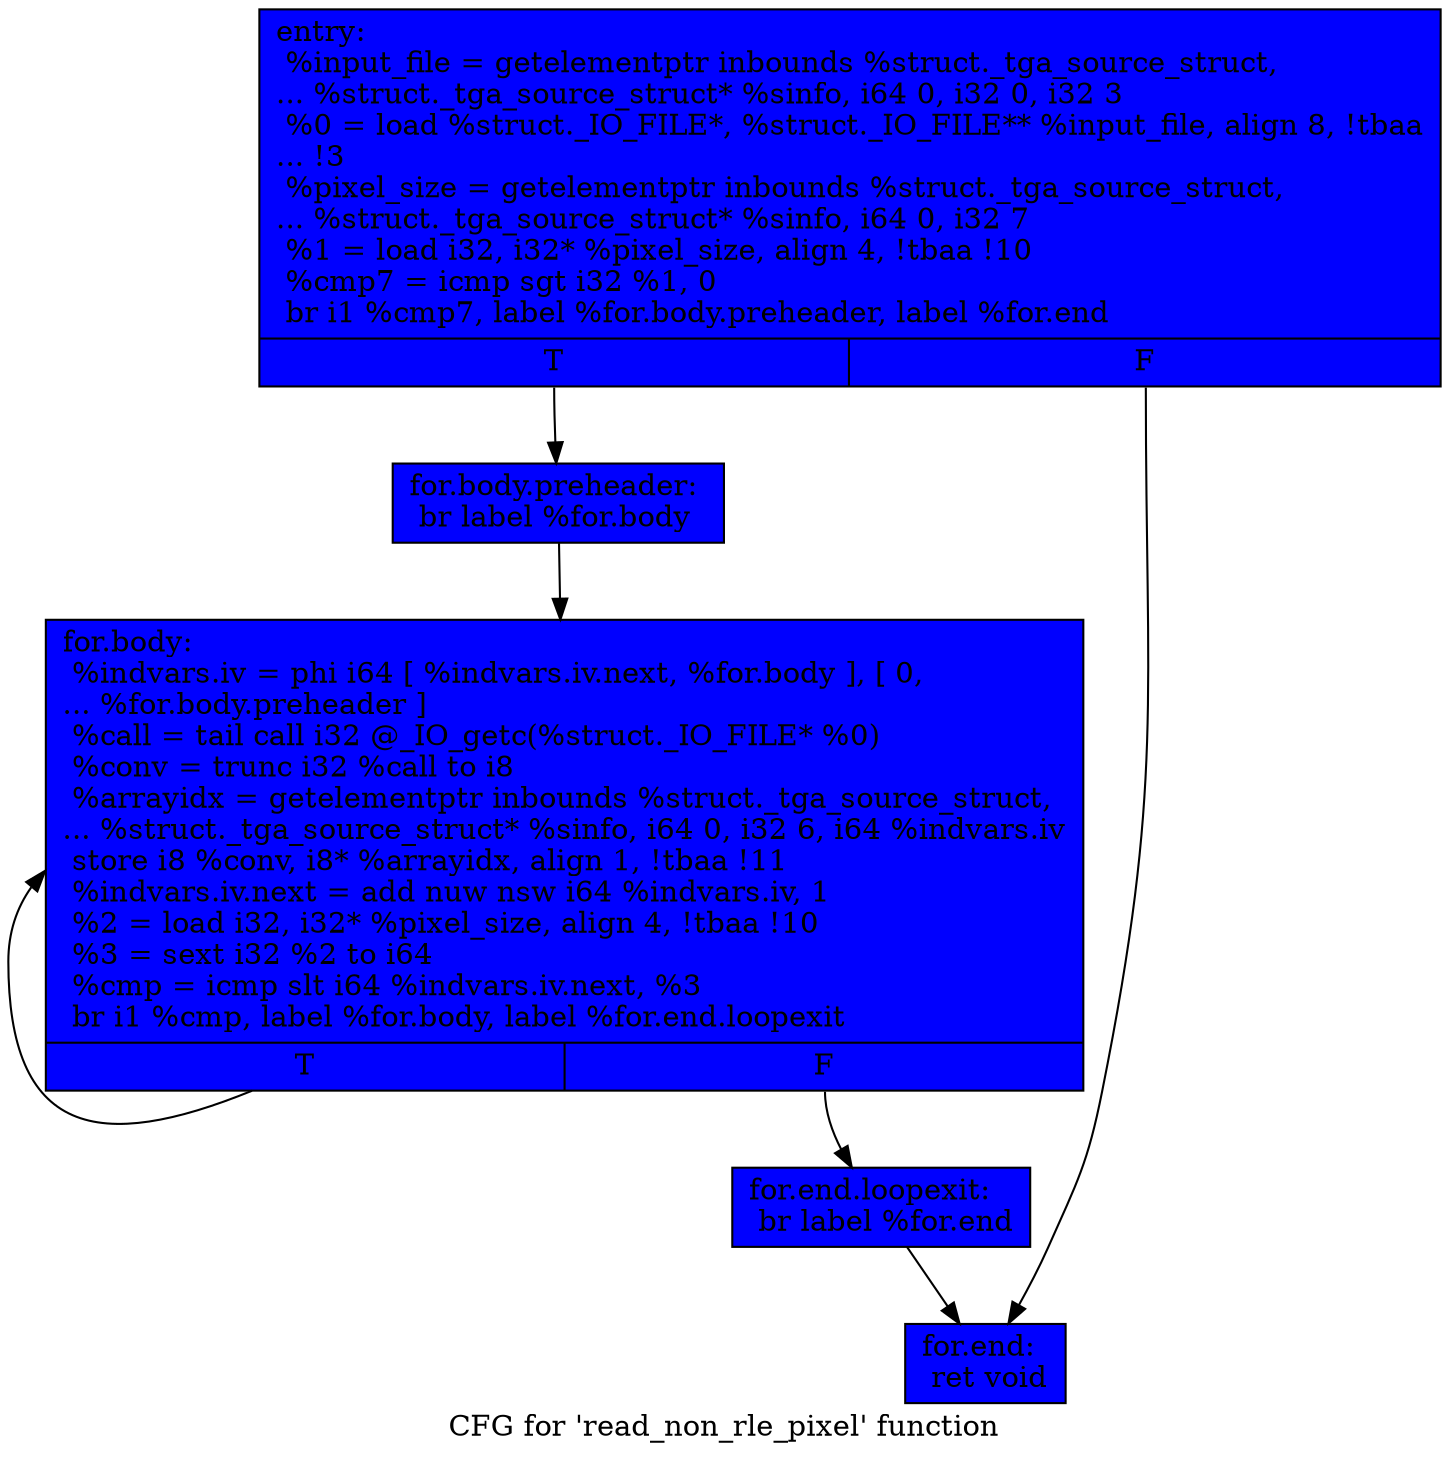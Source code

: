 digraph "CFG for 'read_non_rle_pixel' function" {
	label="CFG for 'read_non_rle_pixel' function";

	Node0x4eaa700 [shape=record, style = filled, fillcolor = blue, label="{entry:\l  %input_file = getelementptr inbounds %struct._tga_source_struct,\l... %struct._tga_source_struct* %sinfo, i64 0, i32 0, i32 3\l  %0 = load %struct._IO_FILE*, %struct._IO_FILE** %input_file, align 8, !tbaa\l... !3\l  %pixel_size = getelementptr inbounds %struct._tga_source_struct,\l... %struct._tga_source_struct* %sinfo, i64 0, i32 7\l  %1 = load i32, i32* %pixel_size, align 4, !tbaa !10\l  %cmp7 = icmp sgt i32 %1, 0\l  br i1 %cmp7, label %for.body.preheader, label %for.end\l|{<s0>T|<s1>F}}"];
	Node0x4eaa700:s0 -> Node0x4eaa9b0;
	Node0x4eaa700:s1 -> Node0x4eaaab0;
	Node0x4eaa9b0 [shape=record, style = filled, fillcolor = blue, label="{for.body.preheader:                               \l  br label %for.body\l}"];
	Node0x4eaa9b0 -> Node0x4eaac10;
	Node0x4eaac10 [shape=record, style = filled, fillcolor = blue, label="{for.body:                                         \l  %indvars.iv = phi i64 [ %indvars.iv.next, %for.body ], [ 0,\l... %for.body.preheader ]\l  %call = tail call i32 @_IO_getc(%struct._IO_FILE* %0)\l  %conv = trunc i32 %call to i8\l  %arrayidx = getelementptr inbounds %struct._tga_source_struct,\l... %struct._tga_source_struct* %sinfo, i64 0, i32 6, i64 %indvars.iv\l  store i8 %conv, i8* %arrayidx, align 1, !tbaa !11\l  %indvars.iv.next = add nuw nsw i64 %indvars.iv, 1\l  %2 = load i32, i32* %pixel_size, align 4, !tbaa !10\l  %3 = sext i32 %2 to i64\l  %cmp = icmp slt i64 %indvars.iv.next, %3\l  br i1 %cmp, label %for.body, label %for.end.loopexit\l|{<s0>T|<s1>F}}"];
	Node0x4eaac10:s0 -> Node0x4eaac10;
	Node0x4eaac10:s1 -> Node0x4eab380;
	Node0x4eab380 [shape=record, style = filled, fillcolor = blue, label="{for.end.loopexit:                                 \l  br label %for.end\l}"];
	Node0x4eab380 -> Node0x4eaaab0;
	Node0x4eaaab0 [shape=record, style = filled, fillcolor = blue, label="{for.end:                                          \l  ret void\l}"];
}
